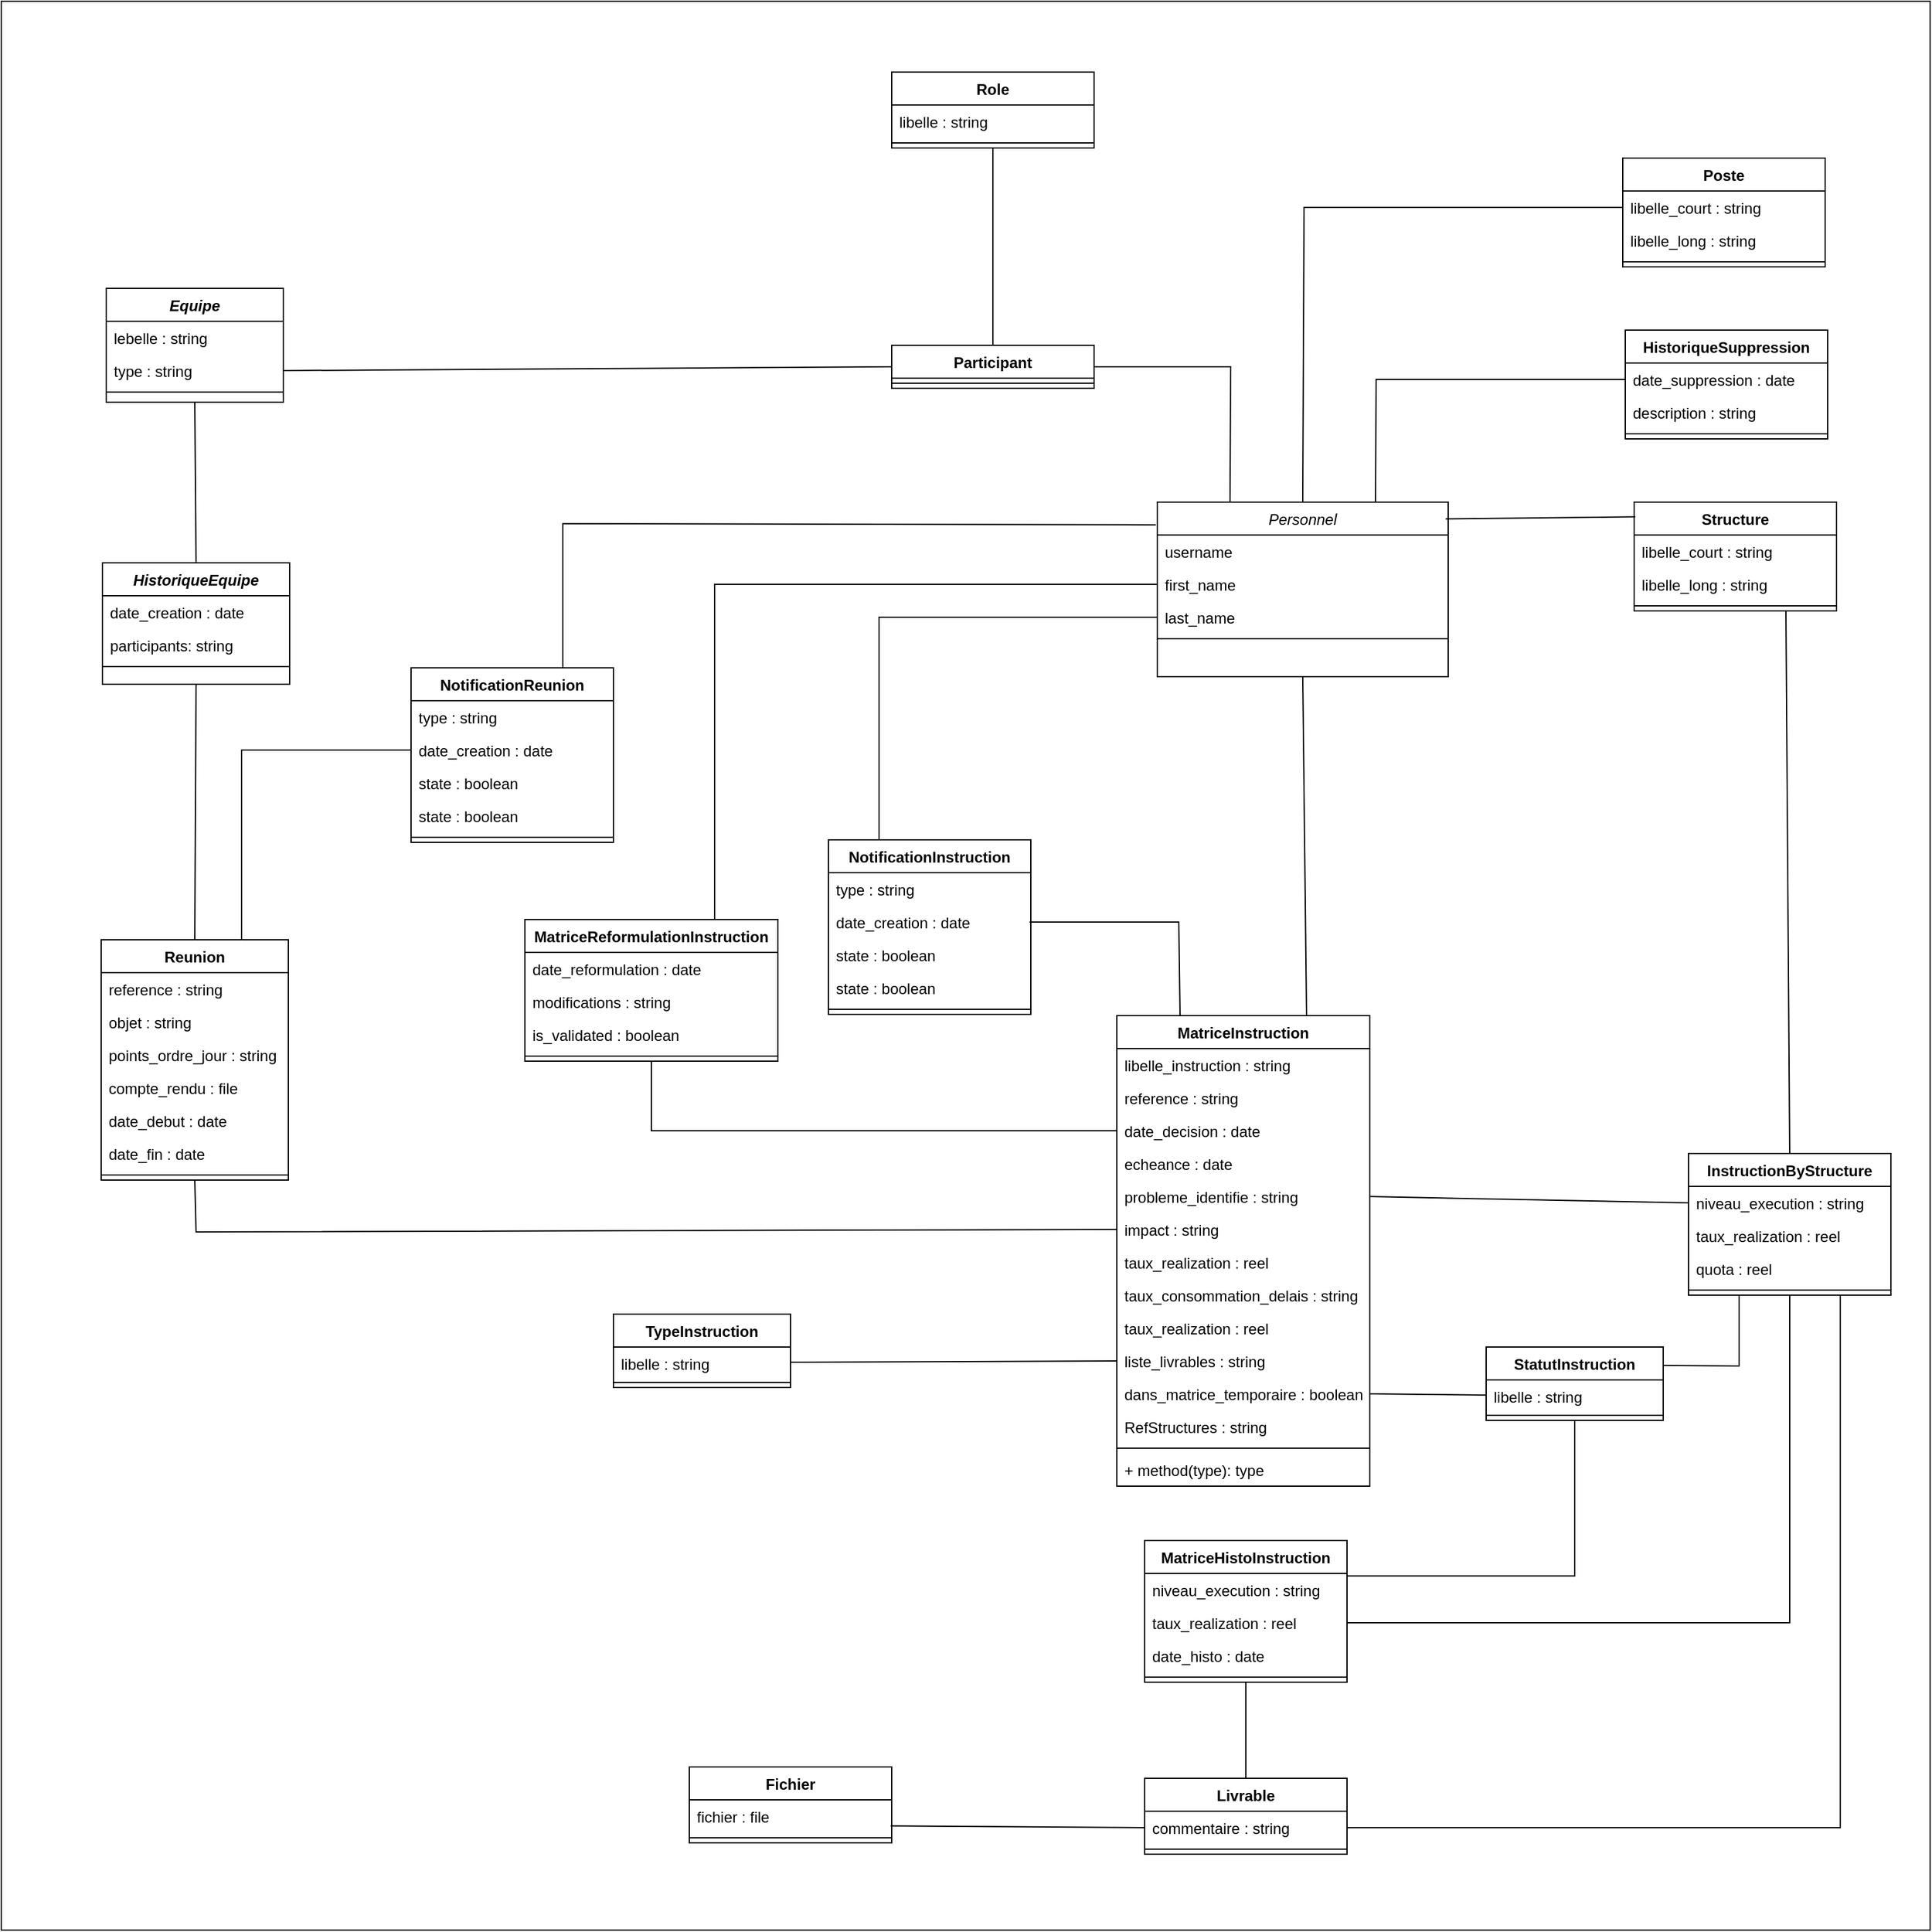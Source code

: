 <mxfile version="24.6.4" type="github">
  <diagram id="C5RBs43oDa-KdzZeNtuy" name="Page-1">
    <mxGraphModel dx="578" dy="3624" grid="1" gridSize="10" guides="1" tooltips="1" connect="1" arrows="1" fold="1" page="1" pageScale="1" pageWidth="2339" pageHeight="3300" math="0" shadow="0">
      <root>
        <mxCell id="WIyWlLk6GJQsqaUBKTNV-0" />
        <mxCell id="WIyWlLk6GJQsqaUBKTNV-1" parent="WIyWlLk6GJQsqaUBKTNV-0" />
        <mxCell id="AS8X80EuWu7S2OwP2VAW-277" value="" style="whiteSpace=wrap;html=1;aspect=fixed;" vertex="1" parent="WIyWlLk6GJQsqaUBKTNV-1">
          <mxGeometry x="490" y="-95" width="1525" height="1525" as="geometry" />
        </mxCell>
        <mxCell id="AS8X80EuWu7S2OwP2VAW-278" value="Personnel" style="swimlane;fontStyle=2;align=center;verticalAlign=top;childLayout=stackLayout;horizontal=1;startSize=26;horizontalStack=0;resizeParent=1;resizeLast=0;collapsible=1;marginBottom=0;rounded=0;shadow=0;strokeWidth=1;" vertex="1" parent="WIyWlLk6GJQsqaUBKTNV-1">
          <mxGeometry x="1404" y="301" width="230" height="138" as="geometry">
            <mxRectangle x="230" y="140" width="160" height="26" as="alternateBounds" />
          </mxGeometry>
        </mxCell>
        <mxCell id="AS8X80EuWu7S2OwP2VAW-279" value="username" style="text;align=left;verticalAlign=top;spacingLeft=4;spacingRight=4;overflow=hidden;rotatable=0;points=[[0,0.5],[1,0.5]];portConstraint=eastwest;" vertex="1" parent="AS8X80EuWu7S2OwP2VAW-278">
          <mxGeometry y="26" width="230" height="26" as="geometry" />
        </mxCell>
        <mxCell id="AS8X80EuWu7S2OwP2VAW-280" value="first_name" style="text;align=left;verticalAlign=top;spacingLeft=4;spacingRight=4;overflow=hidden;rotatable=0;points=[[0,0.5],[1,0.5]];portConstraint=eastwest;rounded=0;shadow=0;html=0;" vertex="1" parent="AS8X80EuWu7S2OwP2VAW-278">
          <mxGeometry y="52" width="230" height="26" as="geometry" />
        </mxCell>
        <mxCell id="AS8X80EuWu7S2OwP2VAW-281" value="last_name" style="text;align=left;verticalAlign=top;spacingLeft=4;spacingRight=4;overflow=hidden;rotatable=0;points=[[0,0.5],[1,0.5]];portConstraint=eastwest;rounded=0;shadow=0;html=0;" vertex="1" parent="AS8X80EuWu7S2OwP2VAW-278">
          <mxGeometry y="78" width="230" height="26" as="geometry" />
        </mxCell>
        <mxCell id="AS8X80EuWu7S2OwP2VAW-282" value="" style="line;html=1;strokeWidth=1;align=left;verticalAlign=middle;spacingTop=-1;spacingLeft=3;spacingRight=3;rotatable=0;labelPosition=right;points=[];portConstraint=eastwest;" vertex="1" parent="AS8X80EuWu7S2OwP2VAW-278">
          <mxGeometry y="104" width="230" height="8" as="geometry" />
        </mxCell>
        <mxCell id="AS8X80EuWu7S2OwP2VAW-283" value="Equipe" style="swimlane;fontStyle=3;align=center;verticalAlign=top;childLayout=stackLayout;horizontal=1;startSize=26;horizontalStack=0;resizeParent=1;resizeLast=0;collapsible=1;marginBottom=0;rounded=0;shadow=0;strokeWidth=1;" vertex="1" parent="WIyWlLk6GJQsqaUBKTNV-1">
          <mxGeometry x="573" y="132" width="140" height="90" as="geometry">
            <mxRectangle x="230" y="140" width="160" height="26" as="alternateBounds" />
          </mxGeometry>
        </mxCell>
        <mxCell id="AS8X80EuWu7S2OwP2VAW-284" value="lebelle : string" style="text;align=left;verticalAlign=top;spacingLeft=4;spacingRight=4;overflow=hidden;rotatable=0;points=[[0,0.5],[1,0.5]];portConstraint=eastwest;" vertex="1" parent="AS8X80EuWu7S2OwP2VAW-283">
          <mxGeometry y="26" width="140" height="26" as="geometry" />
        </mxCell>
        <mxCell id="AS8X80EuWu7S2OwP2VAW-285" value="type : string" style="text;align=left;verticalAlign=top;spacingLeft=4;spacingRight=4;overflow=hidden;rotatable=0;points=[[0,0.5],[1,0.5]];portConstraint=eastwest;rounded=0;shadow=0;html=0;" vertex="1" parent="AS8X80EuWu7S2OwP2VAW-283">
          <mxGeometry y="52" width="140" height="26" as="geometry" />
        </mxCell>
        <mxCell id="AS8X80EuWu7S2OwP2VAW-286" value="" style="line;html=1;strokeWidth=1;align=left;verticalAlign=middle;spacingTop=-1;spacingLeft=3;spacingRight=3;rotatable=0;labelPosition=right;points=[];portConstraint=eastwest;" vertex="1" parent="AS8X80EuWu7S2OwP2VAW-283">
          <mxGeometry y="78" width="140" height="8" as="geometry" />
        </mxCell>
        <mxCell id="AS8X80EuWu7S2OwP2VAW-287" value="HistoriqueEquipe" style="swimlane;fontStyle=3;align=center;verticalAlign=top;childLayout=stackLayout;horizontal=1;startSize=26;horizontalStack=0;resizeParent=1;resizeLast=0;collapsible=1;marginBottom=0;rounded=0;shadow=0;strokeWidth=1;" vertex="1" parent="WIyWlLk6GJQsqaUBKTNV-1">
          <mxGeometry x="570" y="349" width="148" height="96" as="geometry">
            <mxRectangle x="230" y="140" width="160" height="26" as="alternateBounds" />
          </mxGeometry>
        </mxCell>
        <mxCell id="AS8X80EuWu7S2OwP2VAW-288" value="date_creation : date" style="text;align=left;verticalAlign=top;spacingLeft=4;spacingRight=4;overflow=hidden;rotatable=0;points=[[0,0.5],[1,0.5]];portConstraint=eastwest;" vertex="1" parent="AS8X80EuWu7S2OwP2VAW-287">
          <mxGeometry y="26" width="148" height="26" as="geometry" />
        </mxCell>
        <mxCell id="AS8X80EuWu7S2OwP2VAW-289" value="participants: string" style="text;align=left;verticalAlign=top;spacingLeft=4;spacingRight=4;overflow=hidden;rotatable=0;points=[[0,0.5],[1,0.5]];portConstraint=eastwest;rounded=0;shadow=0;html=0;" vertex="1" parent="AS8X80EuWu7S2OwP2VAW-287">
          <mxGeometry y="52" width="148" height="26" as="geometry" />
        </mxCell>
        <mxCell id="AS8X80EuWu7S2OwP2VAW-290" value="" style="line;html=1;strokeWidth=1;align=left;verticalAlign=middle;spacingTop=-1;spacingLeft=3;spacingRight=3;rotatable=0;labelPosition=right;points=[];portConstraint=eastwest;" vertex="1" parent="AS8X80EuWu7S2OwP2VAW-287">
          <mxGeometry y="78" width="148" height="8" as="geometry" />
        </mxCell>
        <mxCell id="AS8X80EuWu7S2OwP2VAW-291" value="Reunion" style="swimlane;fontStyle=1;align=center;verticalAlign=top;childLayout=stackLayout;horizontal=1;startSize=26;horizontalStack=0;resizeParent=1;resizeParentMax=0;resizeLast=0;collapsible=1;marginBottom=0;whiteSpace=wrap;html=1;" vertex="1" parent="WIyWlLk6GJQsqaUBKTNV-1">
          <mxGeometry x="569" y="647" width="148" height="190" as="geometry" />
        </mxCell>
        <mxCell id="AS8X80EuWu7S2OwP2VAW-292" value="reference : string" style="text;strokeColor=none;fillColor=none;align=left;verticalAlign=top;spacingLeft=4;spacingRight=4;overflow=hidden;rotatable=0;points=[[0,0.5],[1,0.5]];portConstraint=eastwest;whiteSpace=wrap;html=1;" vertex="1" parent="AS8X80EuWu7S2OwP2VAW-291">
          <mxGeometry y="26" width="148" height="26" as="geometry" />
        </mxCell>
        <mxCell id="AS8X80EuWu7S2OwP2VAW-293" value="objet : string" style="text;strokeColor=none;fillColor=none;align=left;verticalAlign=top;spacingLeft=4;spacingRight=4;overflow=hidden;rotatable=0;points=[[0,0.5],[1,0.5]];portConstraint=eastwest;whiteSpace=wrap;html=1;" vertex="1" parent="AS8X80EuWu7S2OwP2VAW-291">
          <mxGeometry y="52" width="148" height="26" as="geometry" />
        </mxCell>
        <mxCell id="AS8X80EuWu7S2OwP2VAW-294" value="points_ordre_jour : string" style="text;strokeColor=none;fillColor=none;align=left;verticalAlign=top;spacingLeft=4;spacingRight=4;overflow=hidden;rotatable=0;points=[[0,0.5],[1,0.5]];portConstraint=eastwest;whiteSpace=wrap;html=1;" vertex="1" parent="AS8X80EuWu7S2OwP2VAW-291">
          <mxGeometry y="78" width="148" height="26" as="geometry" />
        </mxCell>
        <mxCell id="AS8X80EuWu7S2OwP2VAW-295" value="compte_rendu : file" style="text;strokeColor=none;fillColor=none;align=left;verticalAlign=top;spacingLeft=4;spacingRight=4;overflow=hidden;rotatable=0;points=[[0,0.5],[1,0.5]];portConstraint=eastwest;whiteSpace=wrap;html=1;" vertex="1" parent="AS8X80EuWu7S2OwP2VAW-291">
          <mxGeometry y="104" width="148" height="26" as="geometry" />
        </mxCell>
        <mxCell id="AS8X80EuWu7S2OwP2VAW-296" value="date_debut : date" style="text;strokeColor=none;fillColor=none;align=left;verticalAlign=top;spacingLeft=4;spacingRight=4;overflow=hidden;rotatable=0;points=[[0,0.5],[1,0.5]];portConstraint=eastwest;whiteSpace=wrap;html=1;" vertex="1" parent="AS8X80EuWu7S2OwP2VAW-291">
          <mxGeometry y="130" width="148" height="26" as="geometry" />
        </mxCell>
        <mxCell id="AS8X80EuWu7S2OwP2VAW-297" value="date_fin : date" style="text;strokeColor=none;fillColor=none;align=left;verticalAlign=top;spacingLeft=4;spacingRight=4;overflow=hidden;rotatable=0;points=[[0,0.5],[1,0.5]];portConstraint=eastwest;whiteSpace=wrap;html=1;" vertex="1" parent="AS8X80EuWu7S2OwP2VAW-291">
          <mxGeometry y="156" width="148" height="26" as="geometry" />
        </mxCell>
        <mxCell id="AS8X80EuWu7S2OwP2VAW-298" value="" style="line;strokeWidth=1;fillColor=none;align=left;verticalAlign=middle;spacingTop=-1;spacingLeft=3;spacingRight=3;rotatable=0;labelPosition=right;points=[];portConstraint=eastwest;strokeColor=inherit;" vertex="1" parent="AS8X80EuWu7S2OwP2VAW-291">
          <mxGeometry y="182" width="148" height="8" as="geometry" />
        </mxCell>
        <mxCell id="AS8X80EuWu7S2OwP2VAW-299" value="TypeInstruction" style="swimlane;fontStyle=1;align=center;verticalAlign=top;childLayout=stackLayout;horizontal=1;startSize=26;horizontalStack=0;resizeParent=1;resizeParentMax=0;resizeLast=0;collapsible=1;marginBottom=0;whiteSpace=wrap;html=1;" vertex="1" parent="WIyWlLk6GJQsqaUBKTNV-1">
          <mxGeometry x="974" y="943" width="140" height="58" as="geometry" />
        </mxCell>
        <mxCell id="AS8X80EuWu7S2OwP2VAW-300" value="libelle : string" style="text;strokeColor=none;fillColor=none;align=left;verticalAlign=top;spacingLeft=4;spacingRight=4;overflow=hidden;rotatable=0;points=[[0,0.5],[1,0.5]];portConstraint=eastwest;whiteSpace=wrap;html=1;" vertex="1" parent="AS8X80EuWu7S2OwP2VAW-299">
          <mxGeometry y="26" width="140" height="24" as="geometry" />
        </mxCell>
        <mxCell id="AS8X80EuWu7S2OwP2VAW-301" value="" style="line;strokeWidth=1;fillColor=none;align=left;verticalAlign=middle;spacingTop=-1;spacingLeft=3;spacingRight=3;rotatable=0;labelPosition=right;points=[];portConstraint=eastwest;strokeColor=inherit;" vertex="1" parent="AS8X80EuWu7S2OwP2VAW-299">
          <mxGeometry y="50" width="140" height="8" as="geometry" />
        </mxCell>
        <mxCell id="AS8X80EuWu7S2OwP2VAW-302" value="StatutInstruction" style="swimlane;fontStyle=1;align=center;verticalAlign=top;childLayout=stackLayout;horizontal=1;startSize=26;horizontalStack=0;resizeParent=1;resizeParentMax=0;resizeLast=0;collapsible=1;marginBottom=0;whiteSpace=wrap;html=1;" vertex="1" parent="WIyWlLk6GJQsqaUBKTNV-1">
          <mxGeometry x="1664" y="969" width="140" height="58" as="geometry" />
        </mxCell>
        <mxCell id="AS8X80EuWu7S2OwP2VAW-303" value="libelle : string" style="text;strokeColor=none;fillColor=none;align=left;verticalAlign=top;spacingLeft=4;spacingRight=4;overflow=hidden;rotatable=0;points=[[0,0.5],[1,0.5]];portConstraint=eastwest;whiteSpace=wrap;html=1;" vertex="1" parent="AS8X80EuWu7S2OwP2VAW-302">
          <mxGeometry y="26" width="140" height="24" as="geometry" />
        </mxCell>
        <mxCell id="AS8X80EuWu7S2OwP2VAW-304" value="" style="line;strokeWidth=1;fillColor=none;align=left;verticalAlign=middle;spacingTop=-1;spacingLeft=3;spacingRight=3;rotatable=0;labelPosition=right;points=[];portConstraint=eastwest;strokeColor=inherit;" vertex="1" parent="AS8X80EuWu7S2OwP2VAW-302">
          <mxGeometry y="50" width="140" height="8" as="geometry" />
        </mxCell>
        <mxCell id="AS8X80EuWu7S2OwP2VAW-305" value="NotificationReunion" style="swimlane;fontStyle=1;align=center;verticalAlign=top;childLayout=stackLayout;horizontal=1;startSize=26;horizontalStack=0;resizeParent=1;resizeParentMax=0;resizeLast=0;collapsible=1;marginBottom=0;whiteSpace=wrap;html=1;" vertex="1" parent="WIyWlLk6GJQsqaUBKTNV-1">
          <mxGeometry x="814" y="432" width="160" height="138" as="geometry" />
        </mxCell>
        <mxCell id="AS8X80EuWu7S2OwP2VAW-306" value="type : string" style="text;strokeColor=none;fillColor=none;align=left;verticalAlign=top;spacingLeft=4;spacingRight=4;overflow=hidden;rotatable=0;points=[[0,0.5],[1,0.5]];portConstraint=eastwest;whiteSpace=wrap;html=1;" vertex="1" parent="AS8X80EuWu7S2OwP2VAW-305">
          <mxGeometry y="26" width="160" height="26" as="geometry" />
        </mxCell>
        <mxCell id="AS8X80EuWu7S2OwP2VAW-307" value="date_creation : date" style="text;strokeColor=none;fillColor=none;align=left;verticalAlign=top;spacingLeft=4;spacingRight=4;overflow=hidden;rotatable=0;points=[[0,0.5],[1,0.5]];portConstraint=eastwest;whiteSpace=wrap;html=1;" vertex="1" parent="AS8X80EuWu7S2OwP2VAW-305">
          <mxGeometry y="52" width="160" height="26" as="geometry" />
        </mxCell>
        <mxCell id="AS8X80EuWu7S2OwP2VAW-308" value="state : boolean" style="text;strokeColor=none;fillColor=none;align=left;verticalAlign=top;spacingLeft=4;spacingRight=4;overflow=hidden;rotatable=0;points=[[0,0.5],[1,0.5]];portConstraint=eastwest;whiteSpace=wrap;html=1;" vertex="1" parent="AS8X80EuWu7S2OwP2VAW-305">
          <mxGeometry y="78" width="160" height="26" as="geometry" />
        </mxCell>
        <mxCell id="AS8X80EuWu7S2OwP2VAW-309" value="state : boolean" style="text;strokeColor=none;fillColor=none;align=left;verticalAlign=top;spacingLeft=4;spacingRight=4;overflow=hidden;rotatable=0;points=[[0,0.5],[1,0.5]];portConstraint=eastwest;whiteSpace=wrap;html=1;" vertex="1" parent="AS8X80EuWu7S2OwP2VAW-305">
          <mxGeometry y="104" width="160" height="26" as="geometry" />
        </mxCell>
        <mxCell id="AS8X80EuWu7S2OwP2VAW-310" value="" style="line;strokeWidth=1;fillColor=none;align=left;verticalAlign=middle;spacingTop=-1;spacingLeft=3;spacingRight=3;rotatable=0;labelPosition=right;points=[];portConstraint=eastwest;strokeColor=inherit;" vertex="1" parent="AS8X80EuWu7S2OwP2VAW-305">
          <mxGeometry y="130" width="160" height="8" as="geometry" />
        </mxCell>
        <mxCell id="AS8X80EuWu7S2OwP2VAW-311" value="NotificationInstruction" style="swimlane;fontStyle=1;align=center;verticalAlign=top;childLayout=stackLayout;horizontal=1;startSize=26;horizontalStack=0;resizeParent=1;resizeParentMax=0;resizeLast=0;collapsible=1;marginBottom=0;whiteSpace=wrap;html=1;" vertex="1" parent="WIyWlLk6GJQsqaUBKTNV-1">
          <mxGeometry x="1144" y="568" width="160" height="138" as="geometry" />
        </mxCell>
        <mxCell id="AS8X80EuWu7S2OwP2VAW-312" value="type : string" style="text;strokeColor=none;fillColor=none;align=left;verticalAlign=top;spacingLeft=4;spacingRight=4;overflow=hidden;rotatable=0;points=[[0,0.5],[1,0.5]];portConstraint=eastwest;whiteSpace=wrap;html=1;" vertex="1" parent="AS8X80EuWu7S2OwP2VAW-311">
          <mxGeometry y="26" width="160" height="26" as="geometry" />
        </mxCell>
        <mxCell id="AS8X80EuWu7S2OwP2VAW-313" value="date_creation : date" style="text;strokeColor=none;fillColor=none;align=left;verticalAlign=top;spacingLeft=4;spacingRight=4;overflow=hidden;rotatable=0;points=[[0,0.5],[1,0.5]];portConstraint=eastwest;whiteSpace=wrap;html=1;" vertex="1" parent="AS8X80EuWu7S2OwP2VAW-311">
          <mxGeometry y="52" width="160" height="26" as="geometry" />
        </mxCell>
        <mxCell id="AS8X80EuWu7S2OwP2VAW-314" value="state : boolean" style="text;strokeColor=none;fillColor=none;align=left;verticalAlign=top;spacingLeft=4;spacingRight=4;overflow=hidden;rotatable=0;points=[[0,0.5],[1,0.5]];portConstraint=eastwest;whiteSpace=wrap;html=1;" vertex="1" parent="AS8X80EuWu7S2OwP2VAW-311">
          <mxGeometry y="78" width="160" height="26" as="geometry" />
        </mxCell>
        <mxCell id="AS8X80EuWu7S2OwP2VAW-315" value="state : boolean" style="text;strokeColor=none;fillColor=none;align=left;verticalAlign=top;spacingLeft=4;spacingRight=4;overflow=hidden;rotatable=0;points=[[0,0.5],[1,0.5]];portConstraint=eastwest;whiteSpace=wrap;html=1;" vertex="1" parent="AS8X80EuWu7S2OwP2VAW-311">
          <mxGeometry y="104" width="160" height="26" as="geometry" />
        </mxCell>
        <mxCell id="AS8X80EuWu7S2OwP2VAW-316" value="" style="line;strokeWidth=1;fillColor=none;align=left;verticalAlign=middle;spacingTop=-1;spacingLeft=3;spacingRight=3;rotatable=0;labelPosition=right;points=[];portConstraint=eastwest;strokeColor=inherit;" vertex="1" parent="AS8X80EuWu7S2OwP2VAW-311">
          <mxGeometry y="130" width="160" height="8" as="geometry" />
        </mxCell>
        <mxCell id="AS8X80EuWu7S2OwP2VAW-317" value="MatriceReformulationInstruction" style="swimlane;fontStyle=1;align=center;verticalAlign=top;childLayout=stackLayout;horizontal=1;startSize=26;horizontalStack=0;resizeParent=1;resizeParentMax=0;resizeLast=0;collapsible=1;marginBottom=0;whiteSpace=wrap;html=1;" vertex="1" parent="WIyWlLk6GJQsqaUBKTNV-1">
          <mxGeometry x="904" y="631" width="200" height="112" as="geometry" />
        </mxCell>
        <mxCell id="AS8X80EuWu7S2OwP2VAW-318" value="date_reformulation : date" style="text;strokeColor=none;fillColor=none;align=left;verticalAlign=top;spacingLeft=4;spacingRight=4;overflow=hidden;rotatable=0;points=[[0,0.5],[1,0.5]];portConstraint=eastwest;whiteSpace=wrap;html=1;" vertex="1" parent="AS8X80EuWu7S2OwP2VAW-317">
          <mxGeometry y="26" width="200" height="26" as="geometry" />
        </mxCell>
        <mxCell id="AS8X80EuWu7S2OwP2VAW-319" value="modifications : string" style="text;strokeColor=none;fillColor=none;align=left;verticalAlign=top;spacingLeft=4;spacingRight=4;overflow=hidden;rotatable=0;points=[[0,0.5],[1,0.5]];portConstraint=eastwest;whiteSpace=wrap;html=1;" vertex="1" parent="AS8X80EuWu7S2OwP2VAW-317">
          <mxGeometry y="52" width="200" height="26" as="geometry" />
        </mxCell>
        <mxCell id="AS8X80EuWu7S2OwP2VAW-320" value="is_validated : boolean" style="text;strokeColor=none;fillColor=none;align=left;verticalAlign=top;spacingLeft=4;spacingRight=4;overflow=hidden;rotatable=0;points=[[0,0.5],[1,0.5]];portConstraint=eastwest;whiteSpace=wrap;html=1;" vertex="1" parent="AS8X80EuWu7S2OwP2VAW-317">
          <mxGeometry y="78" width="200" height="26" as="geometry" />
        </mxCell>
        <mxCell id="AS8X80EuWu7S2OwP2VAW-321" value="" style="line;strokeWidth=1;fillColor=none;align=left;verticalAlign=middle;spacingTop=-1;spacingLeft=3;spacingRight=3;rotatable=0;labelPosition=right;points=[];portConstraint=eastwest;strokeColor=inherit;" vertex="1" parent="AS8X80EuWu7S2OwP2VAW-317">
          <mxGeometry y="104" width="200" height="8" as="geometry" />
        </mxCell>
        <mxCell id="AS8X80EuWu7S2OwP2VAW-322" value="MatriceInstruction" style="swimlane;fontStyle=1;align=center;verticalAlign=top;childLayout=stackLayout;horizontal=1;startSize=26;horizontalStack=0;resizeParent=1;resizeParentMax=0;resizeLast=0;collapsible=1;marginBottom=0;whiteSpace=wrap;html=1;" vertex="1" parent="WIyWlLk6GJQsqaUBKTNV-1">
          <mxGeometry x="1372" y="707" width="200" height="372" as="geometry" />
        </mxCell>
        <mxCell id="AS8X80EuWu7S2OwP2VAW-323" value="libelle_instruction : string" style="text;strokeColor=none;fillColor=none;align=left;verticalAlign=top;spacingLeft=4;spacingRight=4;overflow=hidden;rotatable=0;points=[[0,0.5],[1,0.5]];portConstraint=eastwest;whiteSpace=wrap;html=1;" vertex="1" parent="AS8X80EuWu7S2OwP2VAW-322">
          <mxGeometry y="26" width="200" height="26" as="geometry" />
        </mxCell>
        <mxCell id="AS8X80EuWu7S2OwP2VAW-324" value="reference : string" style="text;strokeColor=none;fillColor=none;align=left;verticalAlign=top;spacingLeft=4;spacingRight=4;overflow=hidden;rotatable=0;points=[[0,0.5],[1,0.5]];portConstraint=eastwest;whiteSpace=wrap;html=1;" vertex="1" parent="AS8X80EuWu7S2OwP2VAW-322">
          <mxGeometry y="52" width="200" height="26" as="geometry" />
        </mxCell>
        <mxCell id="AS8X80EuWu7S2OwP2VAW-325" value="date_decision : date" style="text;strokeColor=none;fillColor=none;align=left;verticalAlign=top;spacingLeft=4;spacingRight=4;overflow=hidden;rotatable=0;points=[[0,0.5],[1,0.5]];portConstraint=eastwest;whiteSpace=wrap;html=1;" vertex="1" parent="AS8X80EuWu7S2OwP2VAW-322">
          <mxGeometry y="78" width="200" height="26" as="geometry" />
        </mxCell>
        <mxCell id="AS8X80EuWu7S2OwP2VAW-326" value="echeance : date" style="text;strokeColor=none;fillColor=none;align=left;verticalAlign=top;spacingLeft=4;spacingRight=4;overflow=hidden;rotatable=0;points=[[0,0.5],[1,0.5]];portConstraint=eastwest;whiteSpace=wrap;html=1;" vertex="1" parent="AS8X80EuWu7S2OwP2VAW-322">
          <mxGeometry y="104" width="200" height="26" as="geometry" />
        </mxCell>
        <mxCell id="AS8X80EuWu7S2OwP2VAW-327" value="probleme_identifie : string" style="text;strokeColor=none;fillColor=none;align=left;verticalAlign=top;spacingLeft=4;spacingRight=4;overflow=hidden;rotatable=0;points=[[0,0.5],[1,0.5]];portConstraint=eastwest;whiteSpace=wrap;html=1;" vertex="1" parent="AS8X80EuWu7S2OwP2VAW-322">
          <mxGeometry y="130" width="200" height="26" as="geometry" />
        </mxCell>
        <mxCell id="AS8X80EuWu7S2OwP2VAW-328" value="impact : string" style="text;strokeColor=none;fillColor=none;align=left;verticalAlign=top;spacingLeft=4;spacingRight=4;overflow=hidden;rotatable=0;points=[[0,0.5],[1,0.5]];portConstraint=eastwest;whiteSpace=wrap;html=1;" vertex="1" parent="AS8X80EuWu7S2OwP2VAW-322">
          <mxGeometry y="156" width="200" height="26" as="geometry" />
        </mxCell>
        <mxCell id="AS8X80EuWu7S2OwP2VAW-329" value="taux_realization : reel" style="text;strokeColor=none;fillColor=none;align=left;verticalAlign=top;spacingLeft=4;spacingRight=4;overflow=hidden;rotatable=0;points=[[0,0.5],[1,0.5]];portConstraint=eastwest;whiteSpace=wrap;html=1;" vertex="1" parent="AS8X80EuWu7S2OwP2VAW-322">
          <mxGeometry y="182" width="200" height="26" as="geometry" />
        </mxCell>
        <mxCell id="AS8X80EuWu7S2OwP2VAW-330" value="taux_consommation_delais : string" style="text;strokeColor=none;fillColor=none;align=left;verticalAlign=top;spacingLeft=4;spacingRight=4;overflow=hidden;rotatable=0;points=[[0,0.5],[1,0.5]];portConstraint=eastwest;whiteSpace=wrap;html=1;" vertex="1" parent="AS8X80EuWu7S2OwP2VAW-322">
          <mxGeometry y="208" width="200" height="26" as="geometry" />
        </mxCell>
        <mxCell id="AS8X80EuWu7S2OwP2VAW-331" value="taux_realization : reel" style="text;strokeColor=none;fillColor=none;align=left;verticalAlign=top;spacingLeft=4;spacingRight=4;overflow=hidden;rotatable=0;points=[[0,0.5],[1,0.5]];portConstraint=eastwest;whiteSpace=wrap;html=1;" vertex="1" parent="AS8X80EuWu7S2OwP2VAW-322">
          <mxGeometry y="234" width="200" height="26" as="geometry" />
        </mxCell>
        <mxCell id="AS8X80EuWu7S2OwP2VAW-332" value="liste_livrables : string" style="text;strokeColor=none;fillColor=none;align=left;verticalAlign=top;spacingLeft=4;spacingRight=4;overflow=hidden;rotatable=0;points=[[0,0.5],[1,0.5]];portConstraint=eastwest;whiteSpace=wrap;html=1;" vertex="1" parent="AS8X80EuWu7S2OwP2VAW-322">
          <mxGeometry y="260" width="200" height="26" as="geometry" />
        </mxCell>
        <mxCell id="AS8X80EuWu7S2OwP2VAW-333" value="dans_matrice_temporaire : boolean" style="text;strokeColor=none;fillColor=none;align=left;verticalAlign=top;spacingLeft=4;spacingRight=4;overflow=hidden;rotatable=0;points=[[0,0.5],[1,0.5]];portConstraint=eastwest;whiteSpace=wrap;html=1;" vertex="1" parent="AS8X80EuWu7S2OwP2VAW-322">
          <mxGeometry y="286" width="200" height="26" as="geometry" />
        </mxCell>
        <mxCell id="AS8X80EuWu7S2OwP2VAW-334" value="RefStructures : string" style="text;strokeColor=none;fillColor=none;align=left;verticalAlign=top;spacingLeft=4;spacingRight=4;overflow=hidden;rotatable=0;points=[[0,0.5],[1,0.5]];portConstraint=eastwest;whiteSpace=wrap;html=1;" vertex="1" parent="AS8X80EuWu7S2OwP2VAW-322">
          <mxGeometry y="312" width="200" height="26" as="geometry" />
        </mxCell>
        <mxCell id="AS8X80EuWu7S2OwP2VAW-335" value="" style="line;strokeWidth=1;fillColor=none;align=left;verticalAlign=middle;spacingTop=-1;spacingLeft=3;spacingRight=3;rotatable=0;labelPosition=right;points=[];portConstraint=eastwest;strokeColor=inherit;" vertex="1" parent="AS8X80EuWu7S2OwP2VAW-322">
          <mxGeometry y="338" width="200" height="8" as="geometry" />
        </mxCell>
        <mxCell id="AS8X80EuWu7S2OwP2VAW-336" value="+ method(type): type" style="text;strokeColor=none;fillColor=none;align=left;verticalAlign=top;spacingLeft=4;spacingRight=4;overflow=hidden;rotatable=0;points=[[0,0.5],[1,0.5]];portConstraint=eastwest;whiteSpace=wrap;html=1;" vertex="1" parent="AS8X80EuWu7S2OwP2VAW-322">
          <mxGeometry y="346" width="200" height="26" as="geometry" />
        </mxCell>
        <mxCell id="AS8X80EuWu7S2OwP2VAW-337" value="MatriceHistoInstruction" style="swimlane;fontStyle=1;align=center;verticalAlign=top;childLayout=stackLayout;horizontal=1;startSize=26;horizontalStack=0;resizeParent=1;resizeParentMax=0;resizeLast=0;collapsible=1;marginBottom=0;whiteSpace=wrap;html=1;" vertex="1" parent="WIyWlLk6GJQsqaUBKTNV-1">
          <mxGeometry x="1394" y="1122" width="160" height="112" as="geometry" />
        </mxCell>
        <mxCell id="AS8X80EuWu7S2OwP2VAW-338" value="niveau_execution : string" style="text;strokeColor=none;fillColor=none;align=left;verticalAlign=top;spacingLeft=4;spacingRight=4;overflow=hidden;rotatable=0;points=[[0,0.5],[1,0.5]];portConstraint=eastwest;whiteSpace=wrap;html=1;" vertex="1" parent="AS8X80EuWu7S2OwP2VAW-337">
          <mxGeometry y="26" width="160" height="26" as="geometry" />
        </mxCell>
        <mxCell id="AS8X80EuWu7S2OwP2VAW-339" value="taux_realization : reel" style="text;strokeColor=none;fillColor=none;align=left;verticalAlign=top;spacingLeft=4;spacingRight=4;overflow=hidden;rotatable=0;points=[[0,0.5],[1,0.5]];portConstraint=eastwest;whiteSpace=wrap;html=1;" vertex="1" parent="AS8X80EuWu7S2OwP2VAW-337">
          <mxGeometry y="52" width="160" height="26" as="geometry" />
        </mxCell>
        <mxCell id="AS8X80EuWu7S2OwP2VAW-340" value="date_histo : date" style="text;strokeColor=none;fillColor=none;align=left;verticalAlign=top;spacingLeft=4;spacingRight=4;overflow=hidden;rotatable=0;points=[[0,0.5],[1,0.5]];portConstraint=eastwest;whiteSpace=wrap;html=1;" vertex="1" parent="AS8X80EuWu7S2OwP2VAW-337">
          <mxGeometry y="78" width="160" height="26" as="geometry" />
        </mxCell>
        <mxCell id="AS8X80EuWu7S2OwP2VAW-341" value="" style="line;strokeWidth=1;fillColor=none;align=left;verticalAlign=middle;spacingTop=-1;spacingLeft=3;spacingRight=3;rotatable=0;labelPosition=right;points=[];portConstraint=eastwest;strokeColor=inherit;" vertex="1" parent="AS8X80EuWu7S2OwP2VAW-337">
          <mxGeometry y="104" width="160" height="8" as="geometry" />
        </mxCell>
        <mxCell id="AS8X80EuWu7S2OwP2VAW-342" value="InstructionByStructure" style="swimlane;fontStyle=1;align=center;verticalAlign=top;childLayout=stackLayout;horizontal=1;startSize=26;horizontalStack=0;resizeParent=1;resizeParentMax=0;resizeLast=0;collapsible=1;marginBottom=0;whiteSpace=wrap;html=1;" vertex="1" parent="WIyWlLk6GJQsqaUBKTNV-1">
          <mxGeometry x="1824" y="816" width="160" height="112" as="geometry" />
        </mxCell>
        <mxCell id="AS8X80EuWu7S2OwP2VAW-343" value="niveau_execution : string" style="text;strokeColor=none;fillColor=none;align=left;verticalAlign=top;spacingLeft=4;spacingRight=4;overflow=hidden;rotatable=0;points=[[0,0.5],[1,0.5]];portConstraint=eastwest;whiteSpace=wrap;html=1;" vertex="1" parent="AS8X80EuWu7S2OwP2VAW-342">
          <mxGeometry y="26" width="160" height="26" as="geometry" />
        </mxCell>
        <mxCell id="AS8X80EuWu7S2OwP2VAW-344" value="taux_realization : reel" style="text;strokeColor=none;fillColor=none;align=left;verticalAlign=top;spacingLeft=4;spacingRight=4;overflow=hidden;rotatable=0;points=[[0,0.5],[1,0.5]];portConstraint=eastwest;whiteSpace=wrap;html=1;" vertex="1" parent="AS8X80EuWu7S2OwP2VAW-342">
          <mxGeometry y="52" width="160" height="26" as="geometry" />
        </mxCell>
        <mxCell id="AS8X80EuWu7S2OwP2VAW-345" value="quota : reel" style="text;strokeColor=none;fillColor=none;align=left;verticalAlign=top;spacingLeft=4;spacingRight=4;overflow=hidden;rotatable=0;points=[[0,0.5],[1,0.5]];portConstraint=eastwest;whiteSpace=wrap;html=1;" vertex="1" parent="AS8X80EuWu7S2OwP2VAW-342">
          <mxGeometry y="78" width="160" height="26" as="geometry" />
        </mxCell>
        <mxCell id="AS8X80EuWu7S2OwP2VAW-346" value="" style="line;strokeWidth=1;fillColor=none;align=left;verticalAlign=middle;spacingTop=-1;spacingLeft=3;spacingRight=3;rotatable=0;labelPosition=right;points=[];portConstraint=eastwest;strokeColor=inherit;" vertex="1" parent="AS8X80EuWu7S2OwP2VAW-342">
          <mxGeometry y="104" width="160" height="8" as="geometry" />
        </mxCell>
        <mxCell id="AS8X80EuWu7S2OwP2VAW-347" value="Participant" style="swimlane;fontStyle=1;align=center;verticalAlign=top;childLayout=stackLayout;horizontal=1;startSize=26;horizontalStack=0;resizeParent=1;resizeParentMax=0;resizeLast=0;collapsible=1;marginBottom=0;whiteSpace=wrap;html=1;" vertex="1" parent="WIyWlLk6GJQsqaUBKTNV-1">
          <mxGeometry x="1194" y="177" width="160" height="34" as="geometry" />
        </mxCell>
        <mxCell id="AS8X80EuWu7S2OwP2VAW-348" value="" style="line;strokeWidth=1;fillColor=none;align=left;verticalAlign=middle;spacingTop=-1;spacingLeft=3;spacingRight=3;rotatable=0;labelPosition=right;points=[];portConstraint=eastwest;strokeColor=inherit;" vertex="1" parent="AS8X80EuWu7S2OwP2VAW-347">
          <mxGeometry y="26" width="160" height="8" as="geometry" />
        </mxCell>
        <mxCell id="AS8X80EuWu7S2OwP2VAW-349" value="Role" style="swimlane;fontStyle=1;align=center;verticalAlign=top;childLayout=stackLayout;horizontal=1;startSize=26;horizontalStack=0;resizeParent=1;resizeParentMax=0;resizeLast=0;collapsible=1;marginBottom=0;whiteSpace=wrap;html=1;" vertex="1" parent="WIyWlLk6GJQsqaUBKTNV-1">
          <mxGeometry x="1194" y="-39" width="160" height="60" as="geometry" />
        </mxCell>
        <mxCell id="AS8X80EuWu7S2OwP2VAW-350" value="libelle : string" style="text;strokeColor=none;fillColor=none;align=left;verticalAlign=top;spacingLeft=4;spacingRight=4;overflow=hidden;rotatable=0;points=[[0,0.5],[1,0.5]];portConstraint=eastwest;whiteSpace=wrap;html=1;" vertex="1" parent="AS8X80EuWu7S2OwP2VAW-349">
          <mxGeometry y="26" width="160" height="26" as="geometry" />
        </mxCell>
        <mxCell id="AS8X80EuWu7S2OwP2VAW-351" value="" style="line;strokeWidth=1;fillColor=none;align=left;verticalAlign=middle;spacingTop=-1;spacingLeft=3;spacingRight=3;rotatable=0;labelPosition=right;points=[];portConstraint=eastwest;strokeColor=inherit;" vertex="1" parent="AS8X80EuWu7S2OwP2VAW-349">
          <mxGeometry y="52" width="160" height="8" as="geometry" />
        </mxCell>
        <mxCell id="AS8X80EuWu7S2OwP2VAW-352" value="Livrable" style="swimlane;fontStyle=1;align=center;verticalAlign=top;childLayout=stackLayout;horizontal=1;startSize=26;horizontalStack=0;resizeParent=1;resizeParentMax=0;resizeLast=0;collapsible=1;marginBottom=0;whiteSpace=wrap;html=1;" vertex="1" parent="WIyWlLk6GJQsqaUBKTNV-1">
          <mxGeometry x="1394" y="1310" width="160" height="60" as="geometry" />
        </mxCell>
        <mxCell id="AS8X80EuWu7S2OwP2VAW-353" value="commentaire : string" style="text;strokeColor=none;fillColor=none;align=left;verticalAlign=top;spacingLeft=4;spacingRight=4;overflow=hidden;rotatable=0;points=[[0,0.5],[1,0.5]];portConstraint=eastwest;whiteSpace=wrap;html=1;" vertex="1" parent="AS8X80EuWu7S2OwP2VAW-352">
          <mxGeometry y="26" width="160" height="26" as="geometry" />
        </mxCell>
        <mxCell id="AS8X80EuWu7S2OwP2VAW-354" value="" style="line;strokeWidth=1;fillColor=none;align=left;verticalAlign=middle;spacingTop=-1;spacingLeft=3;spacingRight=3;rotatable=0;labelPosition=right;points=[];portConstraint=eastwest;strokeColor=inherit;" vertex="1" parent="AS8X80EuWu7S2OwP2VAW-352">
          <mxGeometry y="52" width="160" height="8" as="geometry" />
        </mxCell>
        <mxCell id="AS8X80EuWu7S2OwP2VAW-355" value="Fichier" style="swimlane;fontStyle=1;align=center;verticalAlign=top;childLayout=stackLayout;horizontal=1;startSize=26;horizontalStack=0;resizeParent=1;resizeParentMax=0;resizeLast=0;collapsible=1;marginBottom=0;whiteSpace=wrap;html=1;" vertex="1" parent="WIyWlLk6GJQsqaUBKTNV-1">
          <mxGeometry x="1034" y="1301" width="160" height="60" as="geometry" />
        </mxCell>
        <mxCell id="AS8X80EuWu7S2OwP2VAW-356" value="fichier : file" style="text;strokeColor=none;fillColor=none;align=left;verticalAlign=top;spacingLeft=4;spacingRight=4;overflow=hidden;rotatable=0;points=[[0,0.5],[1,0.5]];portConstraint=eastwest;whiteSpace=wrap;html=1;" vertex="1" parent="AS8X80EuWu7S2OwP2VAW-355">
          <mxGeometry y="26" width="160" height="26" as="geometry" />
        </mxCell>
        <mxCell id="AS8X80EuWu7S2OwP2VAW-357" value="" style="line;strokeWidth=1;fillColor=none;align=left;verticalAlign=middle;spacingTop=-1;spacingLeft=3;spacingRight=3;rotatable=0;labelPosition=right;points=[];portConstraint=eastwest;strokeColor=inherit;" vertex="1" parent="AS8X80EuWu7S2OwP2VAW-355">
          <mxGeometry y="52" width="160" height="8" as="geometry" />
        </mxCell>
        <mxCell id="AS8X80EuWu7S2OwP2VAW-358" value="Structure" style="swimlane;fontStyle=1;align=center;verticalAlign=top;childLayout=stackLayout;horizontal=1;startSize=26;horizontalStack=0;resizeParent=1;resizeParentMax=0;resizeLast=0;collapsible=1;marginBottom=0;whiteSpace=wrap;html=1;" vertex="1" parent="WIyWlLk6GJQsqaUBKTNV-1">
          <mxGeometry x="1781" y="301" width="160" height="86" as="geometry" />
        </mxCell>
        <mxCell id="AS8X80EuWu7S2OwP2VAW-359" value="libelle_court : string" style="text;strokeColor=none;fillColor=none;align=left;verticalAlign=top;spacingLeft=4;spacingRight=4;overflow=hidden;rotatable=0;points=[[0,0.5],[1,0.5]];portConstraint=eastwest;whiteSpace=wrap;html=1;" vertex="1" parent="AS8X80EuWu7S2OwP2VAW-358">
          <mxGeometry y="26" width="160" height="26" as="geometry" />
        </mxCell>
        <mxCell id="AS8X80EuWu7S2OwP2VAW-360" value="libelle_long : string" style="text;strokeColor=none;fillColor=none;align=left;verticalAlign=top;spacingLeft=4;spacingRight=4;overflow=hidden;rotatable=0;points=[[0,0.5],[1,0.5]];portConstraint=eastwest;whiteSpace=wrap;html=1;" vertex="1" parent="AS8X80EuWu7S2OwP2VAW-358">
          <mxGeometry y="52" width="160" height="26" as="geometry" />
        </mxCell>
        <mxCell id="AS8X80EuWu7S2OwP2VAW-361" value="" style="line;strokeWidth=1;fillColor=none;align=left;verticalAlign=middle;spacingTop=-1;spacingLeft=3;spacingRight=3;rotatable=0;labelPosition=right;points=[];portConstraint=eastwest;strokeColor=inherit;" vertex="1" parent="AS8X80EuWu7S2OwP2VAW-358">
          <mxGeometry y="78" width="160" height="8" as="geometry" />
        </mxCell>
        <mxCell id="AS8X80EuWu7S2OwP2VAW-362" value="Poste" style="swimlane;fontStyle=1;align=center;verticalAlign=top;childLayout=stackLayout;horizontal=1;startSize=26;horizontalStack=0;resizeParent=1;resizeParentMax=0;resizeLast=0;collapsible=1;marginBottom=0;whiteSpace=wrap;html=1;" vertex="1" parent="WIyWlLk6GJQsqaUBKTNV-1">
          <mxGeometry x="1772" y="29" width="160" height="86" as="geometry" />
        </mxCell>
        <mxCell id="AS8X80EuWu7S2OwP2VAW-363" value="libelle_court : string" style="text;strokeColor=none;fillColor=none;align=left;verticalAlign=top;spacingLeft=4;spacingRight=4;overflow=hidden;rotatable=0;points=[[0,0.5],[1,0.5]];portConstraint=eastwest;whiteSpace=wrap;html=1;" vertex="1" parent="AS8X80EuWu7S2OwP2VAW-362">
          <mxGeometry y="26" width="160" height="26" as="geometry" />
        </mxCell>
        <mxCell id="AS8X80EuWu7S2OwP2VAW-364" value="libelle_long : string" style="text;strokeColor=none;fillColor=none;align=left;verticalAlign=top;spacingLeft=4;spacingRight=4;overflow=hidden;rotatable=0;points=[[0,0.5],[1,0.5]];portConstraint=eastwest;whiteSpace=wrap;html=1;" vertex="1" parent="AS8X80EuWu7S2OwP2VAW-362">
          <mxGeometry y="52" width="160" height="26" as="geometry" />
        </mxCell>
        <mxCell id="AS8X80EuWu7S2OwP2VAW-365" value="" style="line;strokeWidth=1;fillColor=none;align=left;verticalAlign=middle;spacingTop=-1;spacingLeft=3;spacingRight=3;rotatable=0;labelPosition=right;points=[];portConstraint=eastwest;strokeColor=inherit;" vertex="1" parent="AS8X80EuWu7S2OwP2VAW-362">
          <mxGeometry y="78" width="160" height="8" as="geometry" />
        </mxCell>
        <mxCell id="AS8X80EuWu7S2OwP2VAW-366" value="HistoriqueSuppression" style="swimlane;fontStyle=1;align=center;verticalAlign=top;childLayout=stackLayout;horizontal=1;startSize=26;horizontalStack=0;resizeParent=1;resizeParentMax=0;resizeLast=0;collapsible=1;marginBottom=0;whiteSpace=wrap;html=1;" vertex="1" parent="WIyWlLk6GJQsqaUBKTNV-1">
          <mxGeometry x="1774" y="165" width="160" height="86" as="geometry" />
        </mxCell>
        <mxCell id="AS8X80EuWu7S2OwP2VAW-367" value="date_suppression : date" style="text;strokeColor=none;fillColor=none;align=left;verticalAlign=top;spacingLeft=4;spacingRight=4;overflow=hidden;rotatable=0;points=[[0,0.5],[1,0.5]];portConstraint=eastwest;whiteSpace=wrap;html=1;" vertex="1" parent="AS8X80EuWu7S2OwP2VAW-366">
          <mxGeometry y="26" width="160" height="26" as="geometry" />
        </mxCell>
        <mxCell id="AS8X80EuWu7S2OwP2VAW-368" value="description : string" style="text;strokeColor=none;fillColor=none;align=left;verticalAlign=top;spacingLeft=4;spacingRight=4;overflow=hidden;rotatable=0;points=[[0,0.5],[1,0.5]];portConstraint=eastwest;whiteSpace=wrap;html=1;" vertex="1" parent="AS8X80EuWu7S2OwP2VAW-366">
          <mxGeometry y="52" width="160" height="26" as="geometry" />
        </mxCell>
        <mxCell id="AS8X80EuWu7S2OwP2VAW-369" value="" style="line;strokeWidth=1;fillColor=none;align=left;verticalAlign=middle;spacingTop=-1;spacingLeft=3;spacingRight=3;rotatable=0;labelPosition=right;points=[];portConstraint=eastwest;strokeColor=inherit;" vertex="1" parent="AS8X80EuWu7S2OwP2VAW-366">
          <mxGeometry y="78" width="160" height="8" as="geometry" />
        </mxCell>
        <mxCell id="AS8X80EuWu7S2OwP2VAW-370" value="" style="endArrow=none;html=1;rounded=0;entryX=0.5;entryY=1;entryDx=0;entryDy=0;exitX=0.5;exitY=0;exitDx=0;exitDy=0;" edge="1" parent="WIyWlLk6GJQsqaUBKTNV-1" source="AS8X80EuWu7S2OwP2VAW-287" target="AS8X80EuWu7S2OwP2VAW-283">
          <mxGeometry width="50" height="50" relative="1" as="geometry">
            <mxPoint x="634" y="298" as="sourcePoint" />
            <mxPoint x="684" y="248" as="targetPoint" />
          </mxGeometry>
        </mxCell>
        <mxCell id="AS8X80EuWu7S2OwP2VAW-371" value="" style="endArrow=none;html=1;rounded=0;entryX=0.5;entryY=1;entryDx=0;entryDy=0;exitX=0.5;exitY=0;exitDx=0;exitDy=0;" edge="1" parent="WIyWlLk6GJQsqaUBKTNV-1" source="AS8X80EuWu7S2OwP2VAW-291" target="AS8X80EuWu7S2OwP2VAW-287">
          <mxGeometry width="50" height="50" relative="1" as="geometry">
            <mxPoint x="634" y="538" as="sourcePoint" />
            <mxPoint x="684" y="488" as="targetPoint" />
          </mxGeometry>
        </mxCell>
        <mxCell id="AS8X80EuWu7S2OwP2VAW-372" value="" style="endArrow=none;html=1;rounded=0;entryX=0;entryY=0.5;entryDx=0;entryDy=0;exitX=0.75;exitY=0;exitDx=0;exitDy=0;" edge="1" parent="WIyWlLk6GJQsqaUBKTNV-1" source="AS8X80EuWu7S2OwP2VAW-291" target="AS8X80EuWu7S2OwP2VAW-307">
          <mxGeometry width="50" height="50" relative="1" as="geometry">
            <mxPoint x="634" y="538" as="sourcePoint" />
            <mxPoint x="684" y="488" as="targetPoint" />
            <Array as="points">
              <mxPoint x="680" y="497" />
            </Array>
          </mxGeometry>
        </mxCell>
        <mxCell id="AS8X80EuWu7S2OwP2VAW-373" value="" style="endArrow=none;html=1;rounded=0;entryX=0.5;entryY=1;entryDx=0;entryDy=0;exitX=0;exitY=0.5;exitDx=0;exitDy=0;" edge="1" parent="WIyWlLk6GJQsqaUBKTNV-1" source="AS8X80EuWu7S2OwP2VAW-325" target="AS8X80EuWu7S2OwP2VAW-317">
          <mxGeometry width="50" height="50" relative="1" as="geometry">
            <mxPoint x="914" y="778" as="sourcePoint" />
            <mxPoint x="964" y="728" as="targetPoint" />
            <Array as="points">
              <mxPoint x="1004" y="798" />
            </Array>
          </mxGeometry>
        </mxCell>
        <mxCell id="AS8X80EuWu7S2OwP2VAW-374" value="" style="endArrow=none;html=1;rounded=0;exitX=0.75;exitY=0;exitDx=0;exitDy=0;entryX=-0.005;entryY=0.13;entryDx=0;entryDy=0;entryPerimeter=0;" edge="1" parent="WIyWlLk6GJQsqaUBKTNV-1" source="AS8X80EuWu7S2OwP2VAW-305" target="AS8X80EuWu7S2OwP2VAW-278">
          <mxGeometry width="50" height="50" relative="1" as="geometry">
            <mxPoint x="1044" y="408" as="sourcePoint" />
            <mxPoint x="1094" y="358" as="targetPoint" />
            <Array as="points">
              <mxPoint x="934" y="318" />
            </Array>
          </mxGeometry>
        </mxCell>
        <mxCell id="AS8X80EuWu7S2OwP2VAW-375" value="" style="endArrow=none;html=1;rounded=0;exitX=0.75;exitY=0;exitDx=0;exitDy=0;entryX=0;entryY=0.5;entryDx=0;entryDy=0;" edge="1" parent="WIyWlLk6GJQsqaUBKTNV-1" source="AS8X80EuWu7S2OwP2VAW-317" target="AS8X80EuWu7S2OwP2VAW-280">
          <mxGeometry width="50" height="50" relative="1" as="geometry">
            <mxPoint x="1034" y="478" as="sourcePoint" />
            <mxPoint x="1084" y="428" as="targetPoint" />
            <Array as="points">
              <mxPoint x="1054" y="366" />
            </Array>
          </mxGeometry>
        </mxCell>
        <mxCell id="AS8X80EuWu7S2OwP2VAW-376" value="" style="endArrow=none;html=1;rounded=0;entryX=0;entryY=0.5;entryDx=0;entryDy=0;exitX=0.25;exitY=0;exitDx=0;exitDy=0;" edge="1" parent="WIyWlLk6GJQsqaUBKTNV-1" source="AS8X80EuWu7S2OwP2VAW-311" target="AS8X80EuWu7S2OwP2VAW-281">
          <mxGeometry width="50" height="50" relative="1" as="geometry">
            <mxPoint x="1044" y="538" as="sourcePoint" />
            <mxPoint x="1094" y="488" as="targetPoint" />
            <Array as="points">
              <mxPoint x="1184" y="392" />
            </Array>
          </mxGeometry>
        </mxCell>
        <mxCell id="AS8X80EuWu7S2OwP2VAW-377" value="" style="endArrow=none;html=1;rounded=0;exitX=0.25;exitY=0;exitDx=0;exitDy=0;entryX=1;entryY=0.5;entryDx=0;entryDy=0;" edge="1" parent="WIyWlLk6GJQsqaUBKTNV-1" source="AS8X80EuWu7S2OwP2VAW-322">
          <mxGeometry width="50" height="50" relative="1" as="geometry">
            <mxPoint x="1421" y="764" as="sourcePoint" />
            <mxPoint x="1303" y="633" as="targetPoint" />
            <Array as="points">
              <mxPoint x="1421" y="633" />
            </Array>
          </mxGeometry>
        </mxCell>
        <mxCell id="AS8X80EuWu7S2OwP2VAW-378" value="" style="endArrow=none;html=1;rounded=0;entryX=0.5;entryY=1;entryDx=0;entryDy=0;exitX=0.75;exitY=0;exitDx=0;exitDy=0;" edge="1" parent="WIyWlLk6GJQsqaUBKTNV-1" source="AS8X80EuWu7S2OwP2VAW-322" target="AS8X80EuWu7S2OwP2VAW-278">
          <mxGeometry width="50" height="50" relative="1" as="geometry">
            <mxPoint x="1424" y="548" as="sourcePoint" />
            <mxPoint x="1474" y="498" as="targetPoint" />
          </mxGeometry>
        </mxCell>
        <mxCell id="AS8X80EuWu7S2OwP2VAW-379" value="" style="endArrow=none;html=1;rounded=0;exitX=0.991;exitY=0.096;exitDx=0;exitDy=0;exitPerimeter=0;entryX=0.006;entryY=0.135;entryDx=0;entryDy=0;entryPerimeter=0;" edge="1" parent="WIyWlLk6GJQsqaUBKTNV-1" source="AS8X80EuWu7S2OwP2VAW-278" target="AS8X80EuWu7S2OwP2VAW-358">
          <mxGeometry width="50" height="50" relative="1" as="geometry">
            <mxPoint x="1724" y="368" as="sourcePoint" />
            <mxPoint x="1764" y="318" as="targetPoint" />
          </mxGeometry>
        </mxCell>
        <mxCell id="AS8X80EuWu7S2OwP2VAW-380" value="" style="endArrow=none;html=1;rounded=0;exitX=0.75;exitY=0;exitDx=0;exitDy=0;entryX=0;entryY=0.5;entryDx=0;entryDy=0;" edge="1" parent="WIyWlLk6GJQsqaUBKTNV-1" source="AS8X80EuWu7S2OwP2VAW-278" target="AS8X80EuWu7S2OwP2VAW-367">
          <mxGeometry width="50" height="50" relative="1" as="geometry">
            <mxPoint x="1574" y="158" as="sourcePoint" />
            <mxPoint x="1624" y="108" as="targetPoint" />
            <Array as="points">
              <mxPoint x="1577" y="204" />
            </Array>
          </mxGeometry>
        </mxCell>
        <mxCell id="AS8X80EuWu7S2OwP2VAW-381" value="" style="endArrow=none;html=1;rounded=0;exitX=0.5;exitY=0;exitDx=0;exitDy=0;entryX=0;entryY=0.5;entryDx=0;entryDy=0;" edge="1" parent="WIyWlLk6GJQsqaUBKTNV-1" source="AS8X80EuWu7S2OwP2VAW-278" target="AS8X80EuWu7S2OwP2VAW-363">
          <mxGeometry width="50" height="50" relative="1" as="geometry">
            <mxPoint x="1574" y="188" as="sourcePoint" />
            <mxPoint x="1624" y="138" as="targetPoint" />
            <Array as="points">
              <mxPoint x="1520" y="68" />
            </Array>
          </mxGeometry>
        </mxCell>
        <mxCell id="AS8X80EuWu7S2OwP2VAW-382" value="" style="endArrow=none;html=1;rounded=0;entryX=1;entryY=0.5;entryDx=0;entryDy=0;exitX=0.25;exitY=0;exitDx=0;exitDy=0;" edge="1" parent="WIyWlLk6GJQsqaUBKTNV-1" source="AS8X80EuWu7S2OwP2VAW-278" target="AS8X80EuWu7S2OwP2VAW-347">
          <mxGeometry width="50" height="50" relative="1" as="geometry">
            <mxPoint x="1454" y="308" as="sourcePoint" />
            <mxPoint x="1394" y="158" as="targetPoint" />
            <Array as="points">
              <mxPoint x="1462" y="194" />
            </Array>
          </mxGeometry>
        </mxCell>
        <mxCell id="AS8X80EuWu7S2OwP2VAW-383" value="" style="endArrow=none;html=1;rounded=0;entryX=0.5;entryY=1;entryDx=0;entryDy=0;exitX=0.5;exitY=0;exitDx=0;exitDy=0;" edge="1" parent="WIyWlLk6GJQsqaUBKTNV-1" source="AS8X80EuWu7S2OwP2VAW-347" target="AS8X80EuWu7S2OwP2VAW-349">
          <mxGeometry width="50" height="50" relative="1" as="geometry">
            <mxPoint x="1384" y="98" as="sourcePoint" />
            <mxPoint x="1434" y="48" as="targetPoint" />
          </mxGeometry>
        </mxCell>
        <mxCell id="AS8X80EuWu7S2OwP2VAW-384" value="" style="endArrow=none;html=1;rounded=0;exitX=1;exitY=0.5;exitDx=0;exitDy=0;entryX=0;entryY=0.5;entryDx=0;entryDy=0;" edge="1" parent="WIyWlLk6GJQsqaUBKTNV-1" source="AS8X80EuWu7S2OwP2VAW-285" target="AS8X80EuWu7S2OwP2VAW-347">
          <mxGeometry width="50" height="50" relative="1" as="geometry">
            <mxPoint x="894" y="88" as="sourcePoint" />
            <mxPoint x="944" y="38" as="targetPoint" />
          </mxGeometry>
        </mxCell>
        <mxCell id="AS8X80EuWu7S2OwP2VAW-385" value="" style="endArrow=none;html=1;rounded=0;entryX=0.75;entryY=1;entryDx=0;entryDy=0;exitX=0.5;exitY=0;exitDx=0;exitDy=0;" edge="1" parent="WIyWlLk6GJQsqaUBKTNV-1" source="AS8X80EuWu7S2OwP2VAW-342" target="AS8X80EuWu7S2OwP2VAW-358">
          <mxGeometry width="50" height="50" relative="1" as="geometry">
            <mxPoint x="1864" y="758" as="sourcePoint" />
            <mxPoint x="1674" y="458" as="targetPoint" />
          </mxGeometry>
        </mxCell>
        <mxCell id="AS8X80EuWu7S2OwP2VAW-386" value="" style="endArrow=none;html=1;rounded=0;exitX=1;exitY=0.5;exitDx=0;exitDy=0;entryX=0;entryY=0.5;entryDx=0;entryDy=0;" edge="1" parent="WIyWlLk6GJQsqaUBKTNV-1" source="AS8X80EuWu7S2OwP2VAW-327" target="AS8X80EuWu7S2OwP2VAW-343">
          <mxGeometry width="50" height="50" relative="1" as="geometry">
            <mxPoint x="1654" y="958" as="sourcePoint" />
            <mxPoint x="1704" y="908" as="targetPoint" />
          </mxGeometry>
        </mxCell>
        <mxCell id="AS8X80EuWu7S2OwP2VAW-387" value="" style="endArrow=none;html=1;rounded=0;entryX=0.5;entryY=1;entryDx=0;entryDy=0;exitX=0;exitY=0.5;exitDx=0;exitDy=0;" edge="1" parent="WIyWlLk6GJQsqaUBKTNV-1" source="AS8X80EuWu7S2OwP2VAW-328" target="AS8X80EuWu7S2OwP2VAW-291">
          <mxGeometry width="50" height="50" relative="1" as="geometry">
            <mxPoint x="1144" y="1018" as="sourcePoint" />
            <mxPoint x="784" y="818" as="targetPoint" />
            <Array as="points">
              <mxPoint x="644" y="878" />
            </Array>
          </mxGeometry>
        </mxCell>
        <mxCell id="AS8X80EuWu7S2OwP2VAW-388" value="" style="endArrow=none;html=1;rounded=0;entryX=0;entryY=0.5;entryDx=0;entryDy=0;exitX=1;exitY=0.5;exitDx=0;exitDy=0;" edge="1" parent="WIyWlLk6GJQsqaUBKTNV-1" source="AS8X80EuWu7S2OwP2VAW-300" target="AS8X80EuWu7S2OwP2VAW-332">
          <mxGeometry width="50" height="50" relative="1" as="geometry">
            <mxPoint x="1104" y="998" as="sourcePoint" />
            <mxPoint x="1154" y="948" as="targetPoint" />
          </mxGeometry>
        </mxCell>
        <mxCell id="AS8X80EuWu7S2OwP2VAW-389" value="" style="endArrow=none;html=1;rounded=0;exitX=1;exitY=0.5;exitDx=0;exitDy=0;entryX=0;entryY=0.5;entryDx=0;entryDy=0;" edge="1" parent="WIyWlLk6GJQsqaUBKTNV-1" source="AS8X80EuWu7S2OwP2VAW-333" target="AS8X80EuWu7S2OwP2VAW-303">
          <mxGeometry width="50" height="50" relative="1" as="geometry">
            <mxPoint x="1704" y="1088" as="sourcePoint" />
            <mxPoint x="1754" y="1038" as="targetPoint" />
          </mxGeometry>
        </mxCell>
        <mxCell id="AS8X80EuWu7S2OwP2VAW-390" value="" style="endArrow=none;html=1;rounded=0;entryX=0.25;entryY=1;entryDx=0;entryDy=0;exitX=1;exitY=0.25;exitDx=0;exitDy=0;" edge="1" parent="WIyWlLk6GJQsqaUBKTNV-1" source="AS8X80EuWu7S2OwP2VAW-302" target="AS8X80EuWu7S2OwP2VAW-342">
          <mxGeometry width="50" height="50" relative="1" as="geometry">
            <mxPoint x="1864" y="1088" as="sourcePoint" />
            <mxPoint x="1914" y="1038" as="targetPoint" />
            <Array as="points">
              <mxPoint x="1864" y="984" />
            </Array>
          </mxGeometry>
        </mxCell>
        <mxCell id="AS8X80EuWu7S2OwP2VAW-391" value="" style="endArrow=none;html=1;rounded=0;entryX=0.5;entryY=1;entryDx=0;entryDy=0;exitX=1;exitY=0.5;exitDx=0;exitDy=0;" edge="1" parent="WIyWlLk6GJQsqaUBKTNV-1" source="AS8X80EuWu7S2OwP2VAW-339" target="AS8X80EuWu7S2OwP2VAW-342">
          <mxGeometry width="50" height="50" relative="1" as="geometry">
            <mxPoint x="1944" y="1108" as="sourcePoint" />
            <mxPoint x="1994" y="1058" as="targetPoint" />
            <Array as="points">
              <mxPoint x="1904" y="1187" />
            </Array>
          </mxGeometry>
        </mxCell>
        <mxCell id="AS8X80EuWu7S2OwP2VAW-392" value="" style="endArrow=none;html=1;rounded=0;exitX=1;exitY=0.25;exitDx=0;exitDy=0;entryX=0.5;entryY=1;entryDx=0;entryDy=0;" edge="1" parent="WIyWlLk6GJQsqaUBKTNV-1" source="AS8X80EuWu7S2OwP2VAW-337" target="AS8X80EuWu7S2OwP2VAW-302">
          <mxGeometry width="50" height="50" relative="1" as="geometry">
            <mxPoint x="1834" y="1148" as="sourcePoint" />
            <mxPoint x="1884" y="1098" as="targetPoint" />
            <Array as="points">
              <mxPoint x="1734" y="1150" />
            </Array>
          </mxGeometry>
        </mxCell>
        <mxCell id="AS8X80EuWu7S2OwP2VAW-393" value="" style="endArrow=none;html=1;rounded=0;entryX=0.75;entryY=1;entryDx=0;entryDy=0;exitX=1;exitY=0.5;exitDx=0;exitDy=0;" edge="1" parent="WIyWlLk6GJQsqaUBKTNV-1" source="AS8X80EuWu7S2OwP2VAW-353" target="AS8X80EuWu7S2OwP2VAW-342">
          <mxGeometry width="50" height="50" relative="1" as="geometry">
            <mxPoint x="1964" y="1128" as="sourcePoint" />
            <mxPoint x="2014" y="1078" as="targetPoint" />
            <Array as="points">
              <mxPoint x="1944" y="1349" />
            </Array>
          </mxGeometry>
        </mxCell>
        <mxCell id="AS8X80EuWu7S2OwP2VAW-394" value="" style="endArrow=none;html=1;rounded=0;exitX=0.995;exitY=0.792;exitDx=0;exitDy=0;exitPerimeter=0;entryX=0;entryY=0.5;entryDx=0;entryDy=0;" edge="1" parent="WIyWlLk6GJQsqaUBKTNV-1" source="AS8X80EuWu7S2OwP2VAW-356" target="AS8X80EuWu7S2OwP2VAW-353">
          <mxGeometry width="50" height="50" relative="1" as="geometry">
            <mxPoint x="1644" y="1368" as="sourcePoint" />
            <mxPoint x="1694" y="1318" as="targetPoint" />
          </mxGeometry>
        </mxCell>
        <mxCell id="AS8X80EuWu7S2OwP2VAW-395" value="" style="endArrow=none;html=1;rounded=0;entryX=0.5;entryY=1;entryDx=0;entryDy=0;exitX=0.5;exitY=0;exitDx=0;exitDy=0;" edge="1" parent="WIyWlLk6GJQsqaUBKTNV-1" source="AS8X80EuWu7S2OwP2VAW-352" target="AS8X80EuWu7S2OwP2VAW-337">
          <mxGeometry width="50" height="50" relative="1" as="geometry">
            <mxPoint x="1684" y="1408" as="sourcePoint" />
            <mxPoint x="1734" y="1358" as="targetPoint" />
          </mxGeometry>
        </mxCell>
      </root>
    </mxGraphModel>
  </diagram>
</mxfile>
